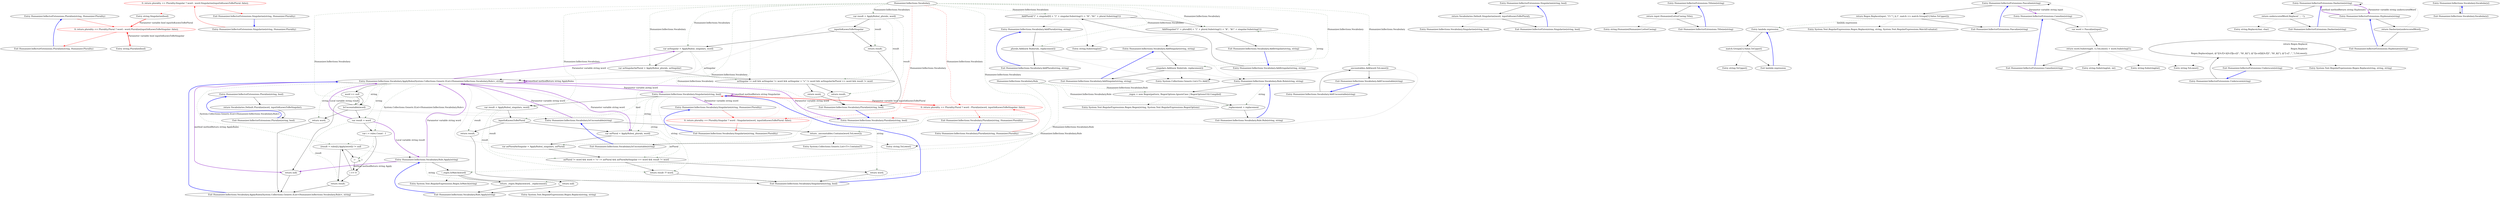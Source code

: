 digraph  {
n0 [cluster="Humanizer.InflectorExtensions.Pluralize(string, Humanizer.Plurality)", label="Entry Humanizer.InflectorExtensions.Pluralize(string, Humanizer.Plurality)", span="41-41"];
n1 [cluster="Humanizer.InflectorExtensions.Pluralize(string, Humanizer.Plurality)", color=red, community=0, label="0: return plurality == Plurality.Plural ? word : word.Pluralize(inputIsKnownToBeSingular: false);", span="43-43"];
n2 [cluster="Humanizer.InflectorExtensions.Pluralize(string, Humanizer.Plurality)", label="Exit Humanizer.InflectorExtensions.Pluralize(string, Humanizer.Plurality)", span="41-41"];
n3 [cluster="string.Pluralize(bool)", label="Entry string.Pluralize(bool)", span="52-52"];
n4 [cluster="Humanizer.InflectorExtensions.Pluralize(string, bool)", label="Entry Humanizer.InflectorExtensions.Pluralize(string, bool)", span="52-52"];
n5 [cluster="Humanizer.InflectorExtensions.Pluralize(string, bool)", label="return Vocabularies.Default.Pluralize(word, inputIsKnownToBeSingular);", span="54-54"];
n6 [cluster="Humanizer.InflectorExtensions.Pluralize(string, bool)", label="Exit Humanizer.InflectorExtensions.Pluralize(string, bool)", span="52-52"];
n7 [cluster="Humanizer.Inflections.Vocabulary.Pluralize(string, bool)", label="Entry Humanizer.Inflections.Vocabulary.Pluralize(string, bool)", span="67-67"];
n8 [cluster="Humanizer.InflectorExtensions.Singularize(string, Humanizer.Plurality)", label="Entry Humanizer.InflectorExtensions.Singularize(string, Humanizer.Plurality)", span="64-64"];
n9 [cluster="Humanizer.InflectorExtensions.Singularize(string, Humanizer.Plurality)", color=red, community=0, label="0: return plurality == Plurality.Singular ? word : word.Singularize(inputIsKnownToBePlural: false);", span="66-66"];
n10 [cluster="Humanizer.InflectorExtensions.Singularize(string, Humanizer.Plurality)", label="Exit Humanizer.InflectorExtensions.Singularize(string, Humanizer.Plurality)", span="64-64"];
n11 [cluster="string.Singularize(bool)", label="Entry string.Singularize(bool)", span="75-75"];
n12 [cluster="Humanizer.InflectorExtensions.Singularize(string, bool)", label="Entry Humanizer.InflectorExtensions.Singularize(string, bool)", span="75-75"];
n13 [cluster="Humanizer.InflectorExtensions.Singularize(string, bool)", label="return Vocabularies.Default.Singularize(word, inputIsKnownToBePlural);", span="77-77"];
n14 [cluster="Humanizer.InflectorExtensions.Singularize(string, bool)", label="Exit Humanizer.InflectorExtensions.Singularize(string, bool)", span="75-75"];
n15 [cluster="Humanizer.Inflections.Vocabulary.Singularize(string, bool)", label="Entry Humanizer.Inflections.Vocabulary.Singularize(string, bool)", span="100-100"];
n16 [cluster="Humanizer.InflectorExtensions.Titleize(string)", label="Entry Humanizer.InflectorExtensions.Titleize(string)", span="85-85"];
n17 [cluster="Humanizer.InflectorExtensions.Titleize(string)", label="return input.Humanize(LetterCasing.Title);", span="87-87"];
n18 [cluster="Humanizer.InflectorExtensions.Titleize(string)", label="Exit Humanizer.InflectorExtensions.Titleize(string)", span="85-85"];
n19 [cluster="string.Humanize(Humanizer.LetterCasing)", label="Entry string.Humanize(Humanizer.LetterCasing)", span="67-67"];
n20 [cluster="Humanizer.InflectorExtensions.Pascalize(string)", label="Entry Humanizer.InflectorExtensions.Pascalize(string)", span="95-95"];
n21 [cluster="Humanizer.InflectorExtensions.Pascalize(string)", label="return Regex.Replace(input, ''(?:^|_)(.)'', match => match.Groups[1].Value.ToUpper());", span="97-97"];
n22 [cluster="Humanizer.InflectorExtensions.Pascalize(string)", label="Exit Humanizer.InflectorExtensions.Pascalize(string)", span="95-95"];
n23 [cluster="System.Text.RegularExpressions.Regex.Replace(string, string, System.Text.RegularExpressions.MatchEvaluator)", label="Entry System.Text.RegularExpressions.Regex.Replace(string, string, System.Text.RegularExpressions.MatchEvaluator)", span="0-0"];
n24 [cluster="lambda expression", label="Entry lambda expression", span="97-97"];
n25 [cluster="lambda expression", label="match.Groups[1].Value.ToUpper()", span="97-97"];
n26 [cluster="lambda expression", label="Exit lambda expression", span="97-97"];
n27 [cluster="string.ToUpper()", label="Entry string.ToUpper()", span="0-0"];
n28 [cluster="Humanizer.InflectorExtensions.Camelize(string)", label="Entry Humanizer.InflectorExtensions.Camelize(string)", span="105-105"];
n29 [cluster="Humanizer.InflectorExtensions.Camelize(string)", label="var word = Pascalize(input)", span="107-107"];
n30 [cluster="Humanizer.InflectorExtensions.Camelize(string)", label="return word.Substring(0, 1).ToLower() + word.Substring(1);", span="108-108"];
n31 [cluster="Humanizer.InflectorExtensions.Camelize(string)", label="Exit Humanizer.InflectorExtensions.Camelize(string)", span="105-105"];
n32 [cluster="string.Substring(int, int)", label="Entry string.Substring(int, int)", span="0-0"];
n33 [cluster="string.ToLower()", label="Entry string.ToLower()", span="0-0"];
n34 [cluster="string.Substring(int)", label="Entry string.Substring(int)", span="0-0"];
n35 [cluster="Humanizer.InflectorExtensions.Underscore(string)", label="Entry Humanizer.InflectorExtensions.Underscore(string)", span="116-116"];
n36 [cluster="Humanizer.InflectorExtensions.Underscore(string)", label="return Regex.Replace(\r\n                Regex.Replace(\r\n                    Regex.Replace(input, @''([A-Z]+)([A-Z][a-z])'', ''$1_$2''), @''([a-z\d])([A-Z])'', ''$1_$2''), @''[-\s]'', ''_'').ToLower();", span="118-120"];
n37 [cluster="Humanizer.InflectorExtensions.Underscore(string)", label="Exit Humanizer.InflectorExtensions.Underscore(string)", span="116-116"];
n38 [cluster="System.Text.RegularExpressions.Regex.Replace(string, string, string)", label="Entry System.Text.RegularExpressions.Regex.Replace(string, string, string)", span="0-0"];
n39 [cluster="Humanizer.InflectorExtensions.Dasherize(string)", label="Entry Humanizer.InflectorExtensions.Dasherize(string)", span="128-128"];
n40 [cluster="Humanizer.InflectorExtensions.Dasherize(string)", label="return underscoredWord.Replace('_', '-');", span="130-130"];
n41 [cluster="Humanizer.InflectorExtensions.Dasherize(string)", label="Exit Humanizer.InflectorExtensions.Dasherize(string)", span="128-128"];
n42 [cluster="string.Replace(char, char)", label="Entry string.Replace(char, char)", span="0-0"];
n43 [cluster="Humanizer.InflectorExtensions.Hyphenate(string)", label="Entry Humanizer.InflectorExtensions.Hyphenate(string)", span="138-138"];
n44 [cluster="Humanizer.InflectorExtensions.Hyphenate(string)", label="return Dasherize(underscoredWord);", span="140-140"];
n45 [cluster="Humanizer.InflectorExtensions.Hyphenate(string)", label="Exit Humanizer.InflectorExtensions.Hyphenate(string)", span="138-138"];
m0_20 [cluster="Humanizer.Inflections.Vocabulary.Pluralize(string, bool)", file="Vocabulary.cs", label="var result = ApplyRules(_plurals, word)", span="69-69"];
m0_21 [cluster="Humanizer.Inflections.Vocabulary.Pluralize(string, bool)", file="Vocabulary.cs", label=inputIsKnownToBeSingular, span="71-71"];
m0_23 [cluster="Humanizer.Inflections.Vocabulary.Pluralize(string, bool)", file="Vocabulary.cs", label="var asSingular = ApplyRules(_singulars, word)", span="74-74"];
m0_25 [cluster="Humanizer.Inflections.Vocabulary.Pluralize(string, bool)", file="Vocabulary.cs", label="asSingular != null && asSingular != word && asSingular + ''s'' != word && asSingularAsPlural == word && result != word", span="76-76"];
m0_26 [cluster="Humanizer.Inflections.Vocabulary.Pluralize(string, bool)", file="Vocabulary.cs", label="return word;", span="77-77"];
m0_22 [cluster="Humanizer.Inflections.Vocabulary.Pluralize(string, bool)", file="Vocabulary.cs", label="return result;", span="72-72"];
m0_27 [cluster="Humanizer.Inflections.Vocabulary.Pluralize(string, bool)", file="Vocabulary.cs", label="return result;", span="79-79"];
m0_24 [cluster="Humanizer.Inflections.Vocabulary.Pluralize(string, bool)", file="Vocabulary.cs", label="var asSingularAsPlural = ApplyRules(_plurals, asSingular)", span="75-75"];
m0_28 [cluster="Humanizer.Inflections.Vocabulary.Pluralize(string, bool)", file="Vocabulary.cs", label="Exit Humanizer.Inflections.Vocabulary.Pluralize(string, bool)", span="67-67"];
m0_0 [cluster="Humanizer.Inflections.Vocabulary.Vocabulary()", file="Vocabulary.cs", label="Entry Humanizer.Inflections.Vocabulary.Vocabulary()", span="13-13"];
m0_1 [cluster="Humanizer.Inflections.Vocabulary.Vocabulary()", file="Vocabulary.cs", label="Exit Humanizer.Inflections.Vocabulary.Vocabulary()", span="13-13"];
m0_33 [cluster="Humanizer.Inflections.Vocabulary.Singularize(string, bool)", file="Vocabulary.cs", label="Entry Humanizer.Inflections.Vocabulary.Singularize(string, bool)", span="100-100"];
m0_34 [cluster="Humanizer.Inflections.Vocabulary.Singularize(string, bool)", file="Vocabulary.cs", label="var result = ApplyRules(_singulars, word)", span="102-102"];
m0_35 [cluster="Humanizer.Inflections.Vocabulary.Singularize(string, bool)", file="Vocabulary.cs", label=inputIsKnownToBePlural, span="104-104"];
m0_37 [cluster="Humanizer.Inflections.Vocabulary.Singularize(string, bool)", file="Vocabulary.cs", label="var asPlural = ApplyRules(_plurals, word)", span="108-108"];
m0_39 [cluster="Humanizer.Inflections.Vocabulary.Singularize(string, bool)", file="Vocabulary.cs", label="asPlural != word && word + ''s'' != asPlural && asPluralAsSingular == word && result != word", span="110-110"];
m0_40 [cluster="Humanizer.Inflections.Vocabulary.Singularize(string, bool)", file="Vocabulary.cs", label="return word;", span="111-111"];
m0_41 [cluster="Humanizer.Inflections.Vocabulary.Singularize(string, bool)", file="Vocabulary.cs", label="return result ?? word;", span="113-113"];
m0_36 [cluster="Humanizer.Inflections.Vocabulary.Singularize(string, bool)", file="Vocabulary.cs", label="return result;", span="105-105"];
m0_38 [cluster="Humanizer.Inflections.Vocabulary.Singularize(string, bool)", file="Vocabulary.cs", label="var asPluralAsSingular = ApplyRules(_singulars, asPlural)", span="109-109"];
m0_42 [cluster="Humanizer.Inflections.Vocabulary.Singularize(string, bool)", file="Vocabulary.cs", label="Exit Humanizer.Inflections.Vocabulary.Singularize(string, bool)", span="100-100"];
m0_65 [cluster="System.Text.RegularExpressions.Regex.Regex(string, System.Text.RegularExpressions.RegexOptions)", file="Vocabulary.cs", label="Entry System.Text.RegularExpressions.Regex.Regex(string, System.Text.RegularExpressions.RegexOptions)", span="0-0"];
m0_70 [cluster="System.Text.RegularExpressions.Regex.IsMatch(string)", file="Vocabulary.cs", label="Entry System.Text.RegularExpressions.Regex.IsMatch(string)", span="0-0"];
m0_13 [cluster="System.Collections.Generic.List<T>.Add(T)", file="Vocabulary.cs", label="Entry System.Collections.Generic.List<T>.Add(T)", span="0-0"];
m0_58 [cluster="Humanizer.Inflections.Vocabulary.Rule.Apply(string)", file="Vocabulary.cs", label="Entry Humanizer.Inflections.Vocabulary.Rule.Apply(string)", span="161-161"];
m0_66 [cluster="Humanizer.Inflections.Vocabulary.Rule.Apply(string)", file="Vocabulary.cs", label="!_regex.IsMatch(word)", span="163-163"];
m0_68 [cluster="Humanizer.Inflections.Vocabulary.Rule.Apply(string)", file="Vocabulary.cs", label="return _regex.Replace(word, _replacement);", span="166-166"];
m0_67 [cluster="Humanizer.Inflections.Vocabulary.Rule.Apply(string)", file="Vocabulary.cs", label="return null;", span="164-164"];
m0_69 [cluster="Humanizer.Inflections.Vocabulary.Rule.Apply(string)", file="Vocabulary.cs", label="Exit Humanizer.Inflections.Vocabulary.Rule.Apply(string)", span="161-161"];
m0_61 [cluster="System.Collections.Generic.List<T>.Contains(T)", file="Vocabulary.cs", label="Entry System.Collections.Generic.List<T>.Contains(T)", span="0-0"];
m0_16 [cluster="Humanizer.Inflections.Vocabulary.Rule.Rule(string, string)", file="Vocabulary.cs", label="Entry Humanizer.Inflections.Vocabulary.Rule.Rule(string, string)", span="155-155"];
m0_62 [cluster="Humanizer.Inflections.Vocabulary.Rule.Rule(string, string)", file="Vocabulary.cs", label="_regex = new Regex(pattern, RegexOptions.IgnoreCase | RegexOptionsUtil.Compiled)", span="157-157"];
m0_63 [cluster="Humanizer.Inflections.Vocabulary.Rule.Rule(string, string)", file="Vocabulary.cs", label="_replacement = replacement", span="158-158"];
m0_64 [cluster="Humanizer.Inflections.Vocabulary.Rule.Rule(string, string)", file="Vocabulary.cs", label="Exit Humanizer.Inflections.Vocabulary.Rule.Rule(string, string)", span="155-155"];
m0_2 [cluster="Humanizer.Inflections.Vocabulary.AddIrregular(string, string)", file="Vocabulary.cs", label="Entry Humanizer.Inflections.Vocabulary.AddIrregular(string, string)", span="26-26"];
m0_3 [cluster="Humanizer.Inflections.Vocabulary.AddIrregular(string, string)", file="Vocabulary.cs", label="AddPlural(''('' + singular[0] + '')'' + singular.Substring(1) + ''$'', ''$1'' + plural.Substring(1))", span="28-28"];
m0_4 [cluster="Humanizer.Inflections.Vocabulary.AddIrregular(string, string)", file="Vocabulary.cs", label="AddSingular(''('' + plural[0] + '')'' + plural.Substring(1) + ''$'', ''$1'' + singular.Substring(1))", span="29-29"];
m0_5 [cluster="Humanizer.Inflections.Vocabulary.AddIrregular(string, string)", file="Vocabulary.cs", label="Exit Humanizer.Inflections.Vocabulary.AddIrregular(string, string)", span="26-26"];
m0_29 [cluster="Humanizer.Inflections.Vocabulary.ApplyRules(System.Collections.Generic.IList<Humanizer.Inflections.Vocabulary.Rule>, string)", file="Vocabulary.cs", label="Entry Humanizer.Inflections.Vocabulary.ApplyRules(System.Collections.Generic.IList<Humanizer.Inflections.Vocabulary.Rule>, string)", span="128-128"];
m0_46 [cluster="Humanizer.Inflections.Vocabulary.ApplyRules(System.Collections.Generic.IList<Humanizer.Inflections.Vocabulary.Rule>, string)", file="Vocabulary.cs", label="word == null", span="130-130"];
m0_48 [cluster="Humanizer.Inflections.Vocabulary.ApplyRules(System.Collections.Generic.IList<Humanizer.Inflections.Vocabulary.Rule>, string)", file="Vocabulary.cs", label="IsUncountable(word)", span="133-133"];
m0_49 [cluster="Humanizer.Inflections.Vocabulary.ApplyRules(System.Collections.Generic.IList<Humanizer.Inflections.Vocabulary.Rule>, string)", file="Vocabulary.cs", label="return word;", span="134-134"];
m0_50 [cluster="Humanizer.Inflections.Vocabulary.ApplyRules(System.Collections.Generic.IList<Humanizer.Inflections.Vocabulary.Rule>, string)", file="Vocabulary.cs", label="var result = word", span="136-136"];
m0_51 [cluster="Humanizer.Inflections.Vocabulary.ApplyRules(System.Collections.Generic.IList<Humanizer.Inflections.Vocabulary.Rule>, string)", file="Vocabulary.cs", label="var i = rules.Count - 1", span="137-137"];
m0_53 [cluster="Humanizer.Inflections.Vocabulary.ApplyRules(System.Collections.Generic.IList<Humanizer.Inflections.Vocabulary.Rule>, string)", file="Vocabulary.cs", label="(result = rules[i].Apply(word)) != null", span="139-139"];
m0_47 [cluster="Humanizer.Inflections.Vocabulary.ApplyRules(System.Collections.Generic.IList<Humanizer.Inflections.Vocabulary.Rule>, string)", file="Vocabulary.cs", label="return null;", span="131-131"];
m0_55 [cluster="Humanizer.Inflections.Vocabulary.ApplyRules(System.Collections.Generic.IList<Humanizer.Inflections.Vocabulary.Rule>, string)", file="Vocabulary.cs", label="return result;", span="142-142"];
m0_52 [cluster="Humanizer.Inflections.Vocabulary.ApplyRules(System.Collections.Generic.IList<Humanizer.Inflections.Vocabulary.Rule>, string)", file="Vocabulary.cs", label="i >= 0", span="137-137"];
m0_54 [cluster="Humanizer.Inflections.Vocabulary.ApplyRules(System.Collections.Generic.IList<Humanizer.Inflections.Vocabulary.Rule>, string)", file="Vocabulary.cs", label="i--", span="137-137"];
m0_56 [cluster="Humanizer.Inflections.Vocabulary.ApplyRules(System.Collections.Generic.IList<Humanizer.Inflections.Vocabulary.Rule>, string)", file="Vocabulary.cs", label="Exit Humanizer.Inflections.Vocabulary.ApplyRules(System.Collections.Generic.IList<Humanizer.Inflections.Vocabulary.Rule>, string)", span="128-128"];
m0_57 [cluster="Humanizer.Inflections.Vocabulary.IsUncountable(string)", file="Vocabulary.cs", label="Entry Humanizer.Inflections.Vocabulary.IsUncountable(string)", span="145-145"];
m0_59 [cluster="Humanizer.Inflections.Vocabulary.IsUncountable(string)", file="Vocabulary.cs", label="return _uncountables.Contains(word.ToLower());", span="147-147"];
m0_60 [cluster="Humanizer.Inflections.Vocabulary.IsUncountable(string)", file="Vocabulary.cs", label="Exit Humanizer.Inflections.Vocabulary.IsUncountable(string)", span="145-145"];
m0_9 [cluster="Humanizer.Inflections.Vocabulary.AddUncountable(string)", file="Vocabulary.cs", label="Entry Humanizer.Inflections.Vocabulary.AddUncountable(string)", span="36-36"];
m0_10 [cluster="Humanizer.Inflections.Vocabulary.AddUncountable(string)", file="Vocabulary.cs", label="_uncountables.Add(word.ToLower())", span="38-38"];
m0_11 [cluster="Humanizer.Inflections.Vocabulary.AddUncountable(string)", file="Vocabulary.cs", label="Exit Humanizer.Inflections.Vocabulary.AddUncountable(string)", span="36-36"];
m0_43 [cluster="Humanizer.Inflections.Vocabulary.Singularize(string, Humanizer.Plurality)", file="Vocabulary.cs", label="Entry Humanizer.Inflections.Vocabulary.Singularize(string, Humanizer.Plurality)", span="123-123"];
m0_44 [cluster="Humanizer.Inflections.Vocabulary.Singularize(string, Humanizer.Plurality)", color=red, community=0, file="Vocabulary.cs", label="0: return plurality == Plurality.Singular ? word : Singularize(word, inputIsKnownToBePlural: false);", span="125-125"];
m0_45 [cluster="Humanizer.Inflections.Vocabulary.Singularize(string, Humanizer.Plurality)", file="Vocabulary.cs", label="Exit Humanizer.Inflections.Vocabulary.Singularize(string, Humanizer.Plurality)", span="123-123"];
m0_7 [cluster="Humanizer.Inflections.Vocabulary.AddPlural(string, string)", file="Vocabulary.cs", label="Entry Humanizer.Inflections.Vocabulary.AddPlural(string, string)", span="46-46"];
m0_14 [cluster="Humanizer.Inflections.Vocabulary.AddPlural(string, string)", file="Vocabulary.cs", label="_plurals.Add(new Rule(rule, replacement))", span="48-48"];
m0_15 [cluster="Humanizer.Inflections.Vocabulary.AddPlural(string, string)", file="Vocabulary.cs", label="Exit Humanizer.Inflections.Vocabulary.AddPlural(string, string)", span="46-46"];
m0_71 [cluster="System.Text.RegularExpressions.Regex.Replace(string, string)", file="Vocabulary.cs", label="Entry System.Text.RegularExpressions.Regex.Replace(string, string)", span="0-0"];
m0_12 [cluster="string.ToLower()", file="Vocabulary.cs", label="Entry string.ToLower()", span="0-0"];
m0_30 [cluster="Humanizer.Inflections.Vocabulary.Pluralize(string, Humanizer.Plurality)", file="Vocabulary.cs", label="Entry Humanizer.Inflections.Vocabulary.Pluralize(string, Humanizer.Plurality)", span="89-89"];
m0_31 [cluster="Humanizer.Inflections.Vocabulary.Pluralize(string, Humanizer.Plurality)", color=red, community=0, file="Vocabulary.cs", label="0: return plurality == Plurality.Plural ? word : Pluralize(word, inputIsKnownToBeSingular: false);", span="91-91"];
m0_32 [cluster="Humanizer.Inflections.Vocabulary.Pluralize(string, Humanizer.Plurality)", file="Vocabulary.cs", label="Exit Humanizer.Inflections.Vocabulary.Pluralize(string, Humanizer.Plurality)", span="89-89"];
m0_6 [cluster="string.Substring(int)", file="Vocabulary.cs", label="Entry string.Substring(int)", span="0-0"];
m0_8 [cluster="Humanizer.Inflections.Vocabulary.AddSingular(string, string)", file="Vocabulary.cs", label="Entry Humanizer.Inflections.Vocabulary.AddSingular(string, string)", span="56-56"];
m0_17 [cluster="Humanizer.Inflections.Vocabulary.AddSingular(string, string)", file="Vocabulary.cs", label="_singulars.Add(new Rule(rule, replacement))", span="58-58"];
m0_18 [cluster="Humanizer.Inflections.Vocabulary.AddSingular(string, string)", file="Vocabulary.cs", label="Exit Humanizer.Inflections.Vocabulary.AddSingular(string, string)", span="56-56"];
m0_72 [file="Vocabulary.cs", label="Humanizer.Inflections.Vocabulary", span=""];
m0_73 [file="Vocabulary.cs", label="Humanizer.Inflections.Vocabulary.Rule", span=""];
n0 -> n1  [color=red, key=0, style=solid];
n1 -> n2  [color=red, key=0, style=solid];
n1 -> n3  [color=red, key=2, style=dotted];
n2 -> n0  [color=blue, key=0, style=bold];
n3 -> n1  [color=red, key=3, label="Parameter variable bool inputIsKnownToBeSingular", style=bold];
n4 -> n5  [key=0, style=solid];
n5 -> n6  [key=0, style=solid];
n5 -> n7  [key=2, style=dotted];
n6 -> n4  [color=blue, key=0, style=bold];
n8 -> n9  [color=red, key=0, style=solid];
n9 -> n10  [color=red, key=0, style=solid];
n9 -> n11  [color=red, key=2, style=dotted];
n10 -> n8  [color=blue, key=0, style=bold];
n11 -> n1  [color=red, key=3, label="Parameter variable bool inputIsKnownToBePlural", style=bold];
n12 -> n13  [key=0, style=solid];
n13 -> n14  [key=0, style=solid];
n13 -> n15  [key=2, style=dotted];
n14 -> n12  [color=blue, key=0, style=bold];
n16 -> n17  [key=0, style=solid];
n17 -> n18  [key=0, style=solid];
n17 -> n19  [key=2, style=dotted];
n18 -> n16  [color=blue, key=0, style=bold];
n20 -> n21  [key=0, style=solid];
n20 -> n28  [color=darkorchid, key=3, label="Parameter variable string input", style=bold];
n21 -> n22  [key=0, style=solid];
n21 -> n23  [key=2, style=dotted];
n21 -> n24  [color=darkseagreen4, key=1, label="lambda expression", style=dashed];
n22 -> n20  [color=blue, key=0, style=bold];
n24 -> n25  [key=0, style=solid];
n25 -> n26  [key=0, style=solid];
n25 -> n27  [key=2, style=dotted];
n26 -> n24  [color=blue, key=0, style=bold];
n28 -> n29  [key=0, style=solid];
n29 -> n30  [key=0, style=solid];
n29 -> n20  [key=2, style=dotted];
n30 -> n31  [key=0, style=solid];
n30 -> n32  [key=2, style=dotted];
n30 -> n33  [key=2, style=dotted];
n30 -> n34  [key=2, style=dotted];
n31 -> n28  [color=blue, key=0, style=bold];
n35 -> n36  [key=0, style=solid];
n36 -> n37  [key=0, style=solid];
n36 -> n38  [key=2, style=dotted];
n36 -> n33  [key=2, style=dotted];
n37 -> n35  [color=blue, key=0, style=bold];
n39 -> n40  [key=0, style=solid];
n39 -> n43  [color=darkorchid, key=3, label="Parameter variable string underscoredWord", style=bold];
n40 -> n41  [key=0, style=solid];
n40 -> n42  [key=2, style=dotted];
n41 -> n39  [color=blue, key=0, style=bold];
n43 -> n44  [key=0, style=solid];
n43 -> n39  [color=darkorchid, key=3, label="method methodReturn string Hyphenate", style=bold];
n44 -> n45  [key=0, style=solid];
n44 -> n39  [key=2, style=dotted];
n45 -> n43  [color=blue, key=0, style=bold];
m0_20 -> m0_21  [key=0, style=solid];
m0_20 -> m0_29  [key=2, style=dotted];
m0_20 -> m0_22  [color=darkseagreen4, key=1, label=result, style=dashed];
m0_20 -> m0_25  [color=darkseagreen4, key=1, label=result, style=dashed];
m0_20 -> m0_27  [color=darkseagreen4, key=1, label=result, style=dashed];
m0_21 -> m0_22  [key=0, style=solid];
m0_21 -> m0_23  [key=0, style=solid];
m0_23 -> m0_24  [key=0, style=solid];
m0_23 -> m0_29  [key=2, style=dotted];
m0_23 -> m0_25  [color=darkseagreen4, key=1, label=asSingular, style=dashed];
m0_25 -> m0_26  [key=0, style=solid];
m0_25 -> m0_27  [key=0, style=solid];
m0_26 -> m0_28  [key=0, style=solid];
m0_22 -> m0_28  [key=0, style=solid];
m0_27 -> m0_28  [key=0, style=solid];
m0_24 -> m0_25  [key=0, style=solid];
m0_24 -> m0_29  [key=2, style=dotted];
m0_28 -> n7  [color=blue, key=0, style=bold];
m0_0 -> m0_1  [key=0, style=solid];
m0_1 -> m0_0  [color=blue, key=0, style=bold];
m0_33 -> m0_34  [key=0, style=solid];
m0_33 -> m0_35  [color=darkseagreen4, key=1, label=bool, style=dashed];
m0_33 -> m0_37  [color=darkseagreen4, key=1, label=string, style=dashed];
m0_33 -> m0_39  [color=darkseagreen4, key=1, label=string, style=dashed];
m0_33 -> m0_40  [color=darkseagreen4, key=1, label=string, style=dashed];
m0_33 -> m0_41  [color=darkseagreen4, key=1, label=string, style=dashed];
m0_33 -> m0_33  [color=darkorchid, key=3, label="method methodReturn string Singularize", style=bold];
m0_33 -> m0_43  [color=darkorchid, key=3, label="Parameter variable string word", style=bold];
m0_33 -> m0_31  [color=red, key=3, label="Parameter variable bool inputIsKnownToBePlural", style=bold];
m0_34 -> m0_35  [key=0, style=solid];
m0_34 -> m0_29  [key=2, style=dotted];
m0_34 -> m0_36  [color=darkseagreen4, key=1, label=result, style=dashed];
m0_34 -> m0_39  [color=darkseagreen4, key=1, label=result, style=dashed];
m0_34 -> m0_41  [color=darkseagreen4, key=1, label=result, style=dashed];
m0_35 -> m0_36  [key=0, style=solid];
m0_35 -> m0_37  [key=0, style=solid];
m0_37 -> m0_38  [key=0, style=solid];
m0_37 -> m0_29  [key=2, style=dotted];
m0_37 -> m0_39  [color=darkseagreen4, key=1, label=asPlural, style=dashed];
m0_39 -> m0_40  [key=0, style=solid];
m0_39 -> m0_41  [key=0, style=solid];
m0_40 -> m0_42  [key=0, style=solid];
m0_41 -> m0_42  [key=0, style=solid];
m0_36 -> m0_42  [key=0, style=solid];
m0_38 -> m0_39  [key=0, style=solid];
m0_38 -> m0_29  [key=2, style=dotted];
m0_42 -> m0_33  [color=blue, key=0, style=bold];
m0_58 -> m0_66  [key=0, style=solid];
m0_58 -> m0_68  [color=darkseagreen4, key=1, label=string, style=dashed];
m0_58 -> m0_29  [color=darkorchid, key=3, label="Parameter variable string word", style=bold];
m0_58 -> m0_47  [color=darkorchid, key=3, label="method methodReturn string Apply", style=bold];
m0_66 -> m0_67  [key=0, style=solid];
m0_66 -> m0_68  [key=0, style=solid];
m0_66 -> m0_70  [key=2, style=dotted];
m0_68 -> m0_69  [key=0, style=solid];
m0_68 -> m0_71  [key=2, style=dotted];
m0_67 -> m0_69  [key=0, style=solid];
m0_69 -> m0_58  [color=blue, key=0, style=bold];
m0_16 -> m0_62  [key=0, style=solid];
m0_16 -> m0_63  [color=darkseagreen4, key=1, label=string, style=dashed];
m0_62 -> m0_63  [key=0, style=solid];
m0_62 -> m0_65  [key=2, style=dotted];
m0_63 -> m0_64  [key=0, style=solid];
m0_64 -> m0_16  [color=blue, key=0, style=bold];
m0_2 -> m0_3  [key=0, style=solid];
m0_2 -> m0_4  [color=darkseagreen4, key=1, label=string, style=dashed];
m0_3 -> m0_4  [key=0, style=solid];
m0_3 -> m0_6  [key=2, style=dotted];
m0_3 -> m0_7  [key=2, style=dotted];
m0_4 -> m0_5  [key=0, style=solid];
m0_4 -> m0_6  [key=2, style=dotted];
m0_4 -> m0_8  [key=2, style=dotted];
m0_5 -> m0_2  [color=blue, key=0, style=bold];
m0_29 -> m0_46  [key=0, style=solid];
m0_29 -> m0_48  [color=darkseagreen4, key=1, label=string, style=dashed];
m0_29 -> m0_49  [color=darkseagreen4, key=1, label=string, style=dashed];
m0_29 -> m0_50  [color=darkseagreen4, key=1, label=string, style=dashed];
m0_29 -> m0_51  [color=darkseagreen4, key=1, label="System.Collections.Generic.IList<Humanizer.Inflections.Vocabulary.Rule>", style=dashed];
m0_29 -> m0_53  [color=darkseagreen4, key=1, label="System.Collections.Generic.IList<Humanizer.Inflections.Vocabulary.Rule>", style=dashed];
m0_29 -> n7  [color=darkorchid, key=3, label="Parameter variable string word", style=bold];
m0_29 -> m0_23  [color=darkorchid, key=3, label="Parameter variable string word", style=bold];
m0_29 -> m0_33  [color=darkorchid, key=3, label="Parameter variable string word", style=bold];
m0_29 -> m0_37  [color=darkorchid, key=3, label="Parameter variable string word", style=bold];
m0_29 -> m0_47  [color=darkorchid, key=3, label="method methodReturn string ApplyRules", style=bold];
m0_29 -> m0_29  [color=darkorchid, key=3, label="method methodReturn string ApplyRules", style=bold];
m0_46 -> m0_47  [key=0, style=solid];
m0_46 -> m0_48  [key=0, style=solid];
m0_48 -> m0_49  [key=0, style=solid];
m0_48 -> m0_50  [key=0, style=solid];
m0_48 -> m0_57  [key=2, style=dotted];
m0_49 -> m0_56  [key=0, style=solid];
m0_50 -> m0_51  [key=0, style=solid];
m0_50 -> m0_55  [color=darkseagreen4, key=1, label=result, style=dashed];
m0_50 -> m0_29  [color=darkorchid, key=3, label="Local variable string result", style=bold];
m0_50 -> m0_58  [color=darkorchid, key=3, label="Local variable string result", style=bold];
m0_51 -> m0_52  [key=0, style=solid];
m0_51 -> m0_53  [color=darkseagreen4, key=1, label=i, style=dashed];
m0_51 -> m0_54  [color=darkseagreen4, key=1, label=i, style=dashed];
m0_53 -> m0_54  [key=0, style=solid];
m0_53 -> m0_55  [key=0, style=solid];
m0_53 -> m0_58  [key=2, style=dotted];
m0_47 -> m0_56  [key=0, style=solid];
m0_55 -> m0_56  [key=0, style=solid];
m0_52 -> m0_53  [key=0, style=solid];
m0_52 -> m0_55  [key=0, style=solid];
m0_54 -> m0_52  [key=0, style=solid];
m0_54 -> m0_54  [color=darkseagreen4, key=1, label=i, style=dashed];
m0_56 -> m0_29  [color=blue, key=0, style=bold];
m0_57 -> m0_59  [key=0, style=solid];
m0_57 -> m0_29  [color=darkorchid, key=3, label="Parameter variable string word", style=bold];
m0_59 -> m0_60  [key=0, style=solid];
m0_59 -> m0_12  [key=2, style=dotted];
m0_59 -> m0_61  [key=2, style=dotted];
m0_60 -> m0_57  [color=blue, key=0, style=bold];
m0_9 -> m0_10  [key=0, style=solid];
m0_10 -> m0_11  [key=0, style=solid];
m0_10 -> m0_12  [key=2, style=dotted];
m0_10 -> m0_13  [key=2, style=dotted];
m0_11 -> m0_9  [color=blue, key=0, style=bold];
m0_43 -> m0_44  [color=red, key=0, style=solid];
m0_44 -> m0_45  [color=red, key=0, style=solid];
m0_44 -> m0_33  [color=red, key=2, style=dotted];
m0_45 -> m0_43  [color=blue, key=0, style=bold];
m0_7 -> m0_14  [key=0, style=solid];
m0_14 -> m0_15  [key=0, style=solid];
m0_14 -> m0_16  [key=2, style=dotted];
m0_14 -> m0_13  [key=2, style=dotted];
m0_15 -> m0_7  [color=blue, key=0, style=bold];
m0_30 -> m0_31  [color=red, key=0, style=solid];
m0_31 -> m0_32  [color=red, key=0, style=solid];
m0_31 -> n7  [color=red, key=2, style=dotted];
m0_32 -> m0_30  [color=blue, key=0, style=bold];
m0_8 -> m0_17  [key=0, style=solid];
m0_17 -> m0_18  [key=0, style=solid];
m0_17 -> m0_16  [key=2, style=dotted];
m0_17 -> m0_13  [key=2, style=dotted];
m0_18 -> m0_8  [color=blue, key=0, style=bold];
m0_72 -> m0_3  [color=darkseagreen4, key=1, label="Humanizer.Inflections.Vocabulary", style=dashed];
m0_72 -> m0_4  [color=darkseagreen4, key=1, label="Humanizer.Inflections.Vocabulary", style=dashed];
m0_72 -> m0_10  [color=darkseagreen4, key=1, label="Humanizer.Inflections.Vocabulary", style=dashed];
m0_72 -> m0_14  [color=darkseagreen4, key=1, label="Humanizer.Inflections.Vocabulary", style=dashed];
m0_72 -> m0_17  [color=darkseagreen4, key=1, label="Humanizer.Inflections.Vocabulary", style=dashed];
m0_72 -> m0_20  [color=darkseagreen4, key=1, label="Humanizer.Inflections.Vocabulary", style=dashed];
m0_72 -> m0_23  [color=darkseagreen4, key=1, label="Humanizer.Inflections.Vocabulary", style=dashed];
m0_72 -> m0_24  [color=darkseagreen4, key=1, label="Humanizer.Inflections.Vocabulary", style=dashed];
m0_72 -> m0_31  [color=red, key=1, label="Humanizer.Inflections.Vocabulary", style=dashed];
m0_72 -> m0_34  [color=darkseagreen4, key=1, label="Humanizer.Inflections.Vocabulary", style=dashed];
m0_72 -> m0_37  [color=darkseagreen4, key=1, label="Humanizer.Inflections.Vocabulary", style=dashed];
m0_72 -> m0_38  [color=darkseagreen4, key=1, label="Humanizer.Inflections.Vocabulary", style=dashed];
m0_72 -> m0_44  [color=red, key=1, label="Humanizer.Inflections.Vocabulary", style=dashed];
m0_72 -> m0_48  [color=darkseagreen4, key=1, label="Humanizer.Inflections.Vocabulary", style=dashed];
m0_72 -> m0_59  [color=darkseagreen4, key=1, label="Humanizer.Inflections.Vocabulary", style=dashed];
m0_73 -> m0_62  [color=darkseagreen4, key=1, label="Humanizer.Inflections.Vocabulary.Rule", style=dashed];
m0_73 -> m0_63  [color=darkseagreen4, key=1, label="Humanizer.Inflections.Vocabulary.Rule", style=dashed];
m0_73 -> m0_66  [color=darkseagreen4, key=1, label="Humanizer.Inflections.Vocabulary.Rule", style=dashed];
m0_73 -> m0_68  [color=darkseagreen4, key=1, label="Humanizer.Inflections.Vocabulary.Rule", style=dashed];
}
